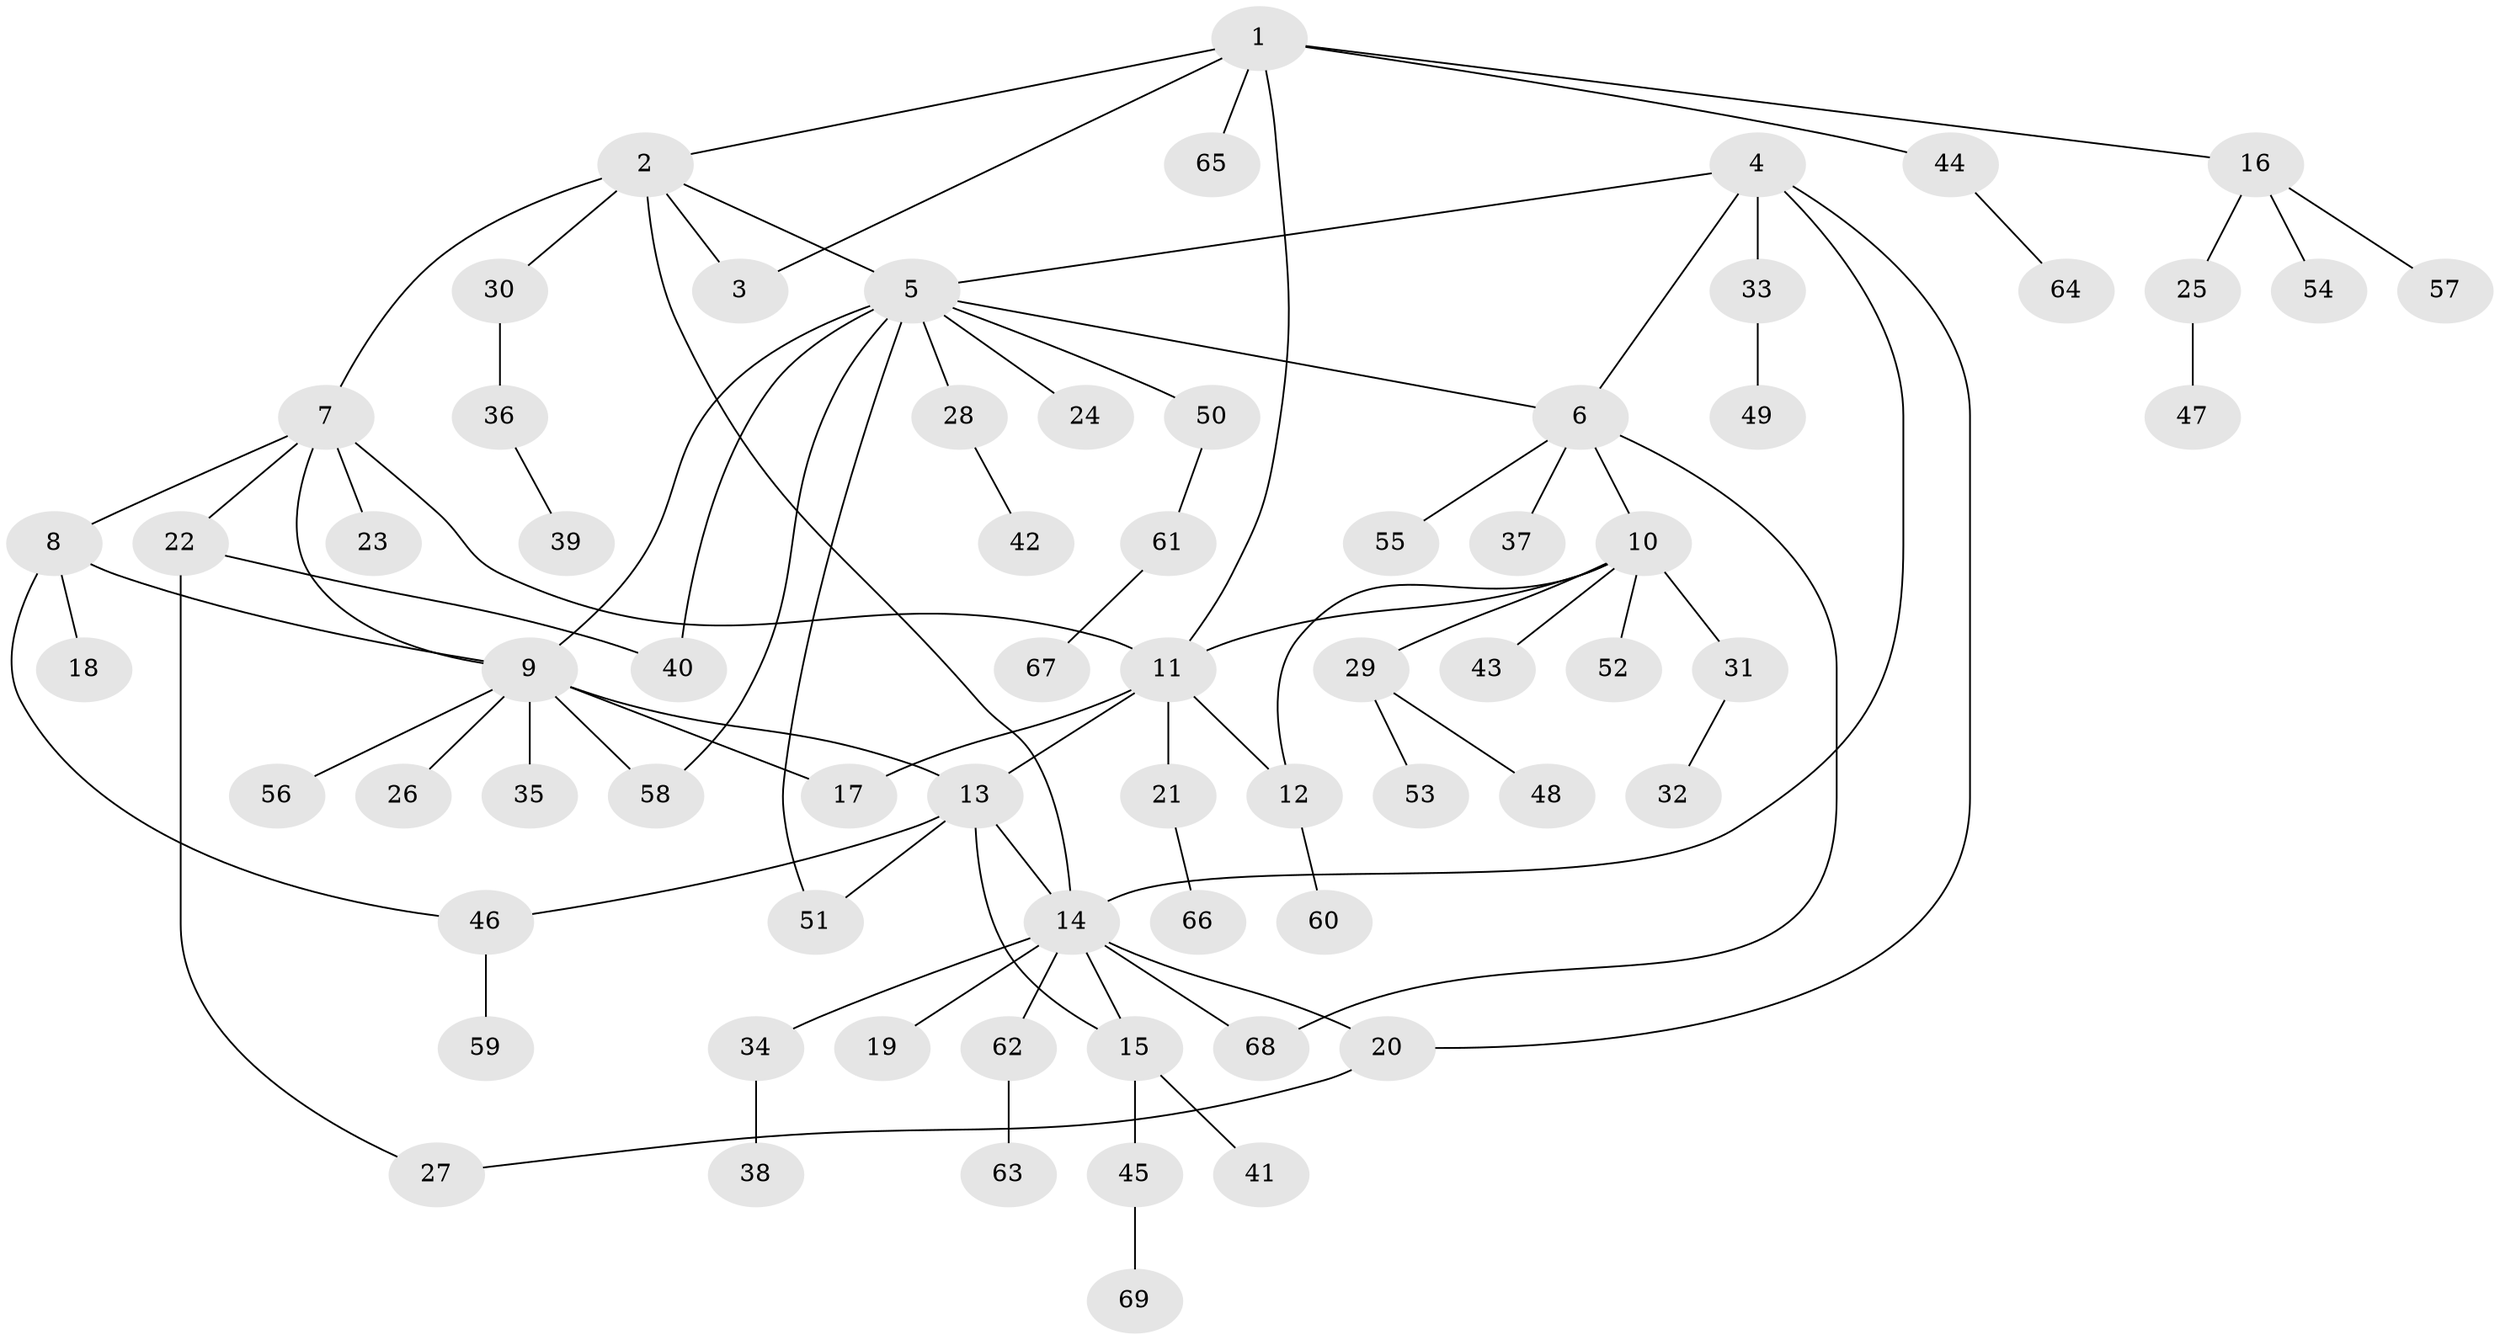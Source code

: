 // Generated by graph-tools (version 1.1) at 2025/50/03/09/25 03:50:42]
// undirected, 69 vertices, 87 edges
graph export_dot {
graph [start="1"]
  node [color=gray90,style=filled];
  1;
  2;
  3;
  4;
  5;
  6;
  7;
  8;
  9;
  10;
  11;
  12;
  13;
  14;
  15;
  16;
  17;
  18;
  19;
  20;
  21;
  22;
  23;
  24;
  25;
  26;
  27;
  28;
  29;
  30;
  31;
  32;
  33;
  34;
  35;
  36;
  37;
  38;
  39;
  40;
  41;
  42;
  43;
  44;
  45;
  46;
  47;
  48;
  49;
  50;
  51;
  52;
  53;
  54;
  55;
  56;
  57;
  58;
  59;
  60;
  61;
  62;
  63;
  64;
  65;
  66;
  67;
  68;
  69;
  1 -- 2;
  1 -- 3;
  1 -- 11;
  1 -- 16;
  1 -- 44;
  1 -- 65;
  2 -- 3;
  2 -- 5;
  2 -- 7;
  2 -- 14;
  2 -- 30;
  4 -- 5;
  4 -- 6;
  4 -- 14;
  4 -- 20;
  4 -- 33;
  5 -- 6;
  5 -- 9;
  5 -- 24;
  5 -- 28;
  5 -- 40;
  5 -- 50;
  5 -- 51;
  5 -- 58;
  6 -- 10;
  6 -- 37;
  6 -- 55;
  6 -- 68;
  7 -- 8;
  7 -- 9;
  7 -- 11;
  7 -- 22;
  7 -- 23;
  8 -- 9;
  8 -- 18;
  8 -- 46;
  9 -- 13;
  9 -- 17;
  9 -- 26;
  9 -- 35;
  9 -- 56;
  9 -- 58;
  10 -- 11;
  10 -- 12;
  10 -- 29;
  10 -- 31;
  10 -- 43;
  10 -- 52;
  11 -- 12;
  11 -- 13;
  11 -- 17;
  11 -- 21;
  12 -- 60;
  13 -- 14;
  13 -- 15;
  13 -- 46;
  13 -- 51;
  14 -- 15;
  14 -- 19;
  14 -- 20;
  14 -- 34;
  14 -- 62;
  14 -- 68;
  15 -- 41;
  15 -- 45;
  16 -- 25;
  16 -- 54;
  16 -- 57;
  20 -- 27;
  21 -- 66;
  22 -- 27;
  22 -- 40;
  25 -- 47;
  28 -- 42;
  29 -- 48;
  29 -- 53;
  30 -- 36;
  31 -- 32;
  33 -- 49;
  34 -- 38;
  36 -- 39;
  44 -- 64;
  45 -- 69;
  46 -- 59;
  50 -- 61;
  61 -- 67;
  62 -- 63;
}
